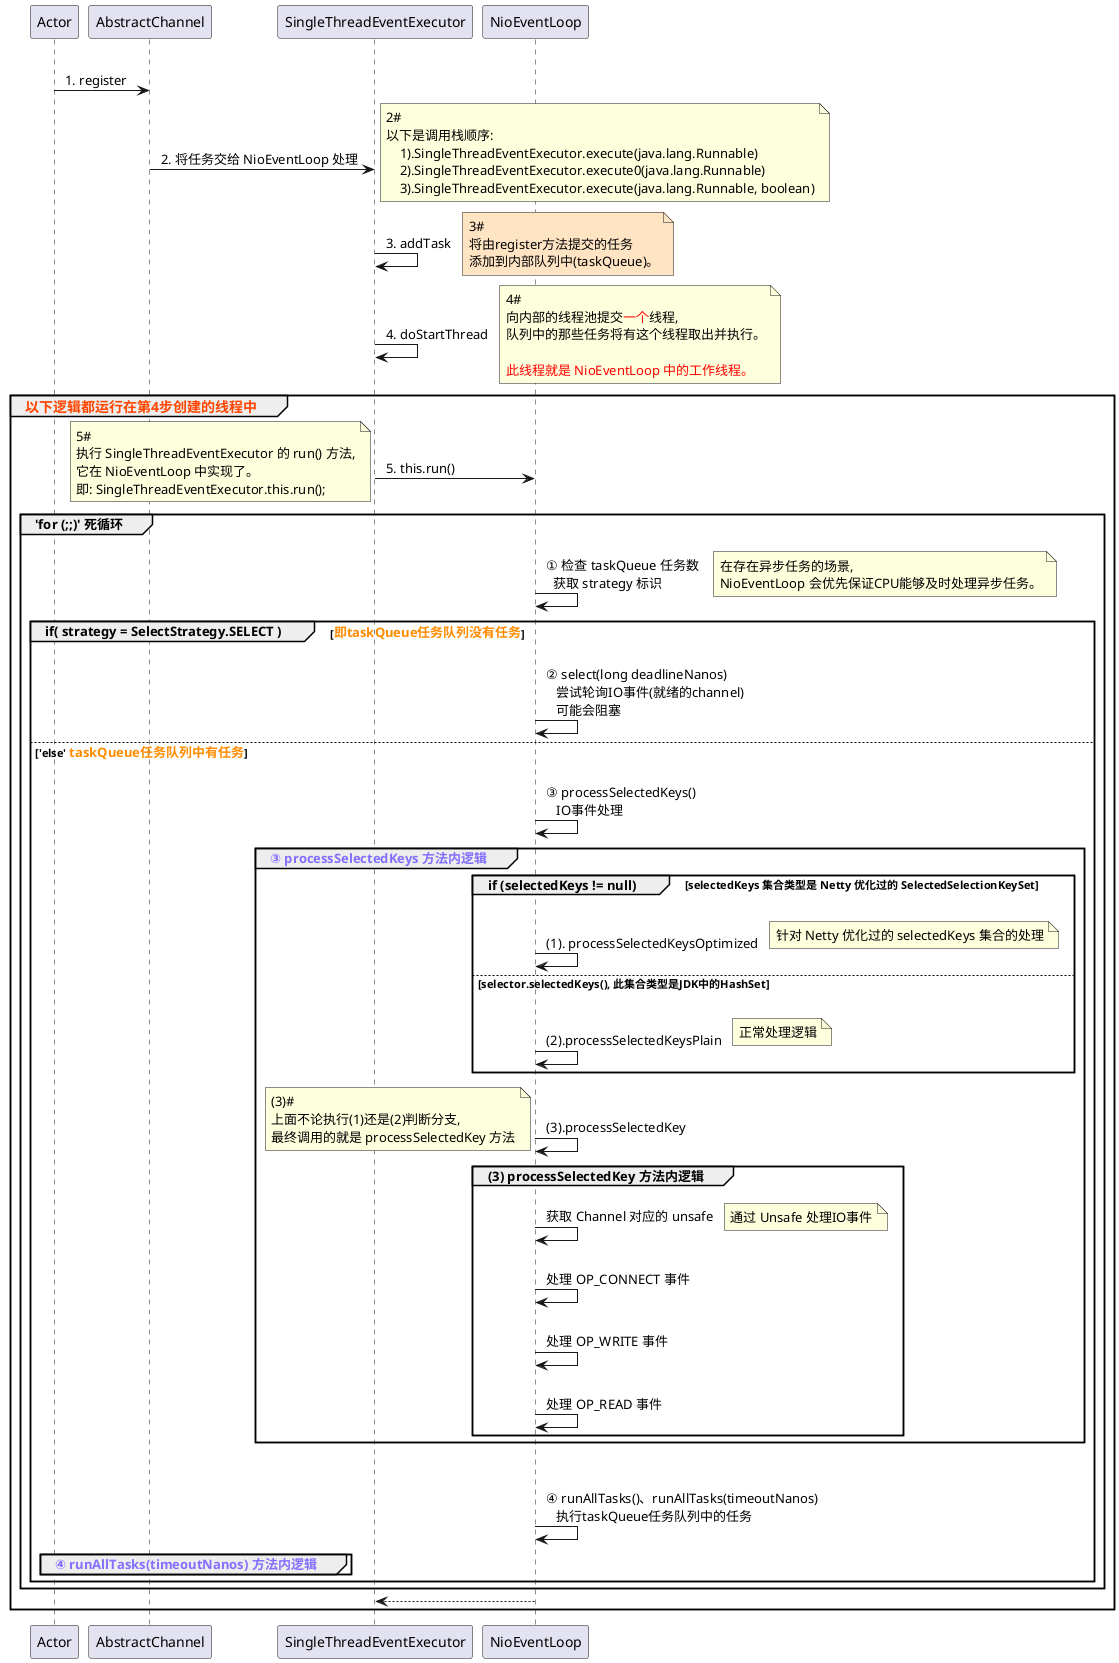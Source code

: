 '①②③④⑤⑥⑦⑧⑨⑩⑪⑫⑬⑭⑮⑯⑰⑱⑲⑳
@startuml participant

Actor -> AbstractChannel: \n 1. register

AbstractChannel -> SingleThreadEventExecutor: \n 2. 将任务交给 NioEventLoop 处理
note right
2#
以下是调用栈顺序:
    1).SingleThreadEventExecutor.execute(java.lang.Runnable)
    2).SingleThreadEventExecutor.execute0(java.lang.Runnable)
    3).SingleThreadEventExecutor.execute(java.lang.Runnable, boolean)
end note

SingleThreadEventExecutor -> SingleThreadEventExecutor: \n 3. addTask
note right #FFE4C4
3#
将由register方法提交的任务
添加到内部队列中(taskQueue)。
end note

SingleThreadEventExecutor -> SingleThreadEventExecutor: \n 4. doStartThread
note right
4#
向内部的线程池提交<color:#FF0000>一个</color>线程,
队列中的那些任务将有这个线程取出并执行。

<color:#FF0000>此线程就是 NioEventLoop 中的工作线程。</color>
end note

group <size:14><color:#FF4500>以下逻辑都运行在第4步创建的线程中</color></size>

SingleThreadEventExecutor -> NioEventLoop: \n 5. this.run()
note left
5#
执行 SingleThreadEventExecutor 的 run() 方法,
它在 NioEventLoop 中实现了。
即: SingleThreadEventExecutor.this.run();
end note

' ----- 分割线 -----
group 'for (;;)' 死循环
    NioEventLoop -> NioEventLoop: \n ① 检查 taskQueue 任务数 \n   获取 strategy 标识
    note right
    在存在异步任务的场景,
    NioEventLoop 会优先保证CPU能够及时处理异步任务。
    end note

    group if( strategy = SelectStrategy.SELECT ) [<size:13><color:#FF8C00>即taskQueue任务队列没有任务</color></size>]
        NioEventLoop -> NioEventLoop: \n ② select(long deadlineNanos) \n    尝试轮询IO事件(就绪的channel) \n    可能会阻塞
    else 'else' <size:13><color:#FF8C00>taskQueue任务队列中有任务</color></size>

        NioEventLoop -> NioEventLoop: \n ③ processSelectedKeys() \n    IO事件处理
        group <color:#836FFF>③ processSelectedKeys 方法内逻辑</color>

            group if (selectedKeys != null) [selectedKeys 集合类型是 Netty 优化过的 SelectedSelectionKeySet]
                NioEventLoop -> NioEventLoop: \n\n (1). processSelectedKeysOptimized
                note right
                针对 Netty 优化过的 selectedKeys 集合的处理
                end note
            else selector.selectedKeys(), 此集合类型是JDK中的HashSet
                NioEventLoop -> NioEventLoop: \n\n (2).processSelectedKeysPlain
                note right
                正常处理逻辑
                end note
            end

            NioEventLoop -> NioEventLoop: \n\n (3).processSelectedKey
            note left
            (3)#
            上面不论执行(1)还是(2)判断分支,
            最终调用的就是 processSelectedKey 方法
            end note
            group (3) processSelectedKey 方法内逻辑
                NioEventLoop -> NioEventLoop: \n 获取 Channel 对应的 unsafe
                note right
                通过 Unsafe 处理IO事件
                end note
                NioEventLoop -> NioEventLoop: \n 处理 OP_CONNECT 事件
                NioEventLoop -> NioEventLoop: \n 处理 OP_WRITE 事件
                NioEventLoop -> NioEventLoop: \n 处理 OP_READ 事件
            end

        end

        NioEventLoop -> NioEventLoop: \n\n ④ runAllTasks()、runAllTasks(timeoutNanos) \n    执行taskQueue任务队列中的任务
        group <color:#836FFF>④ runAllTasks(timeoutNanos) 方法内逻辑</color>
        end
    end
end
' ----- 分割线 -----


SingleThreadEventExecutor <-- NioEventLoop
end
@enduml